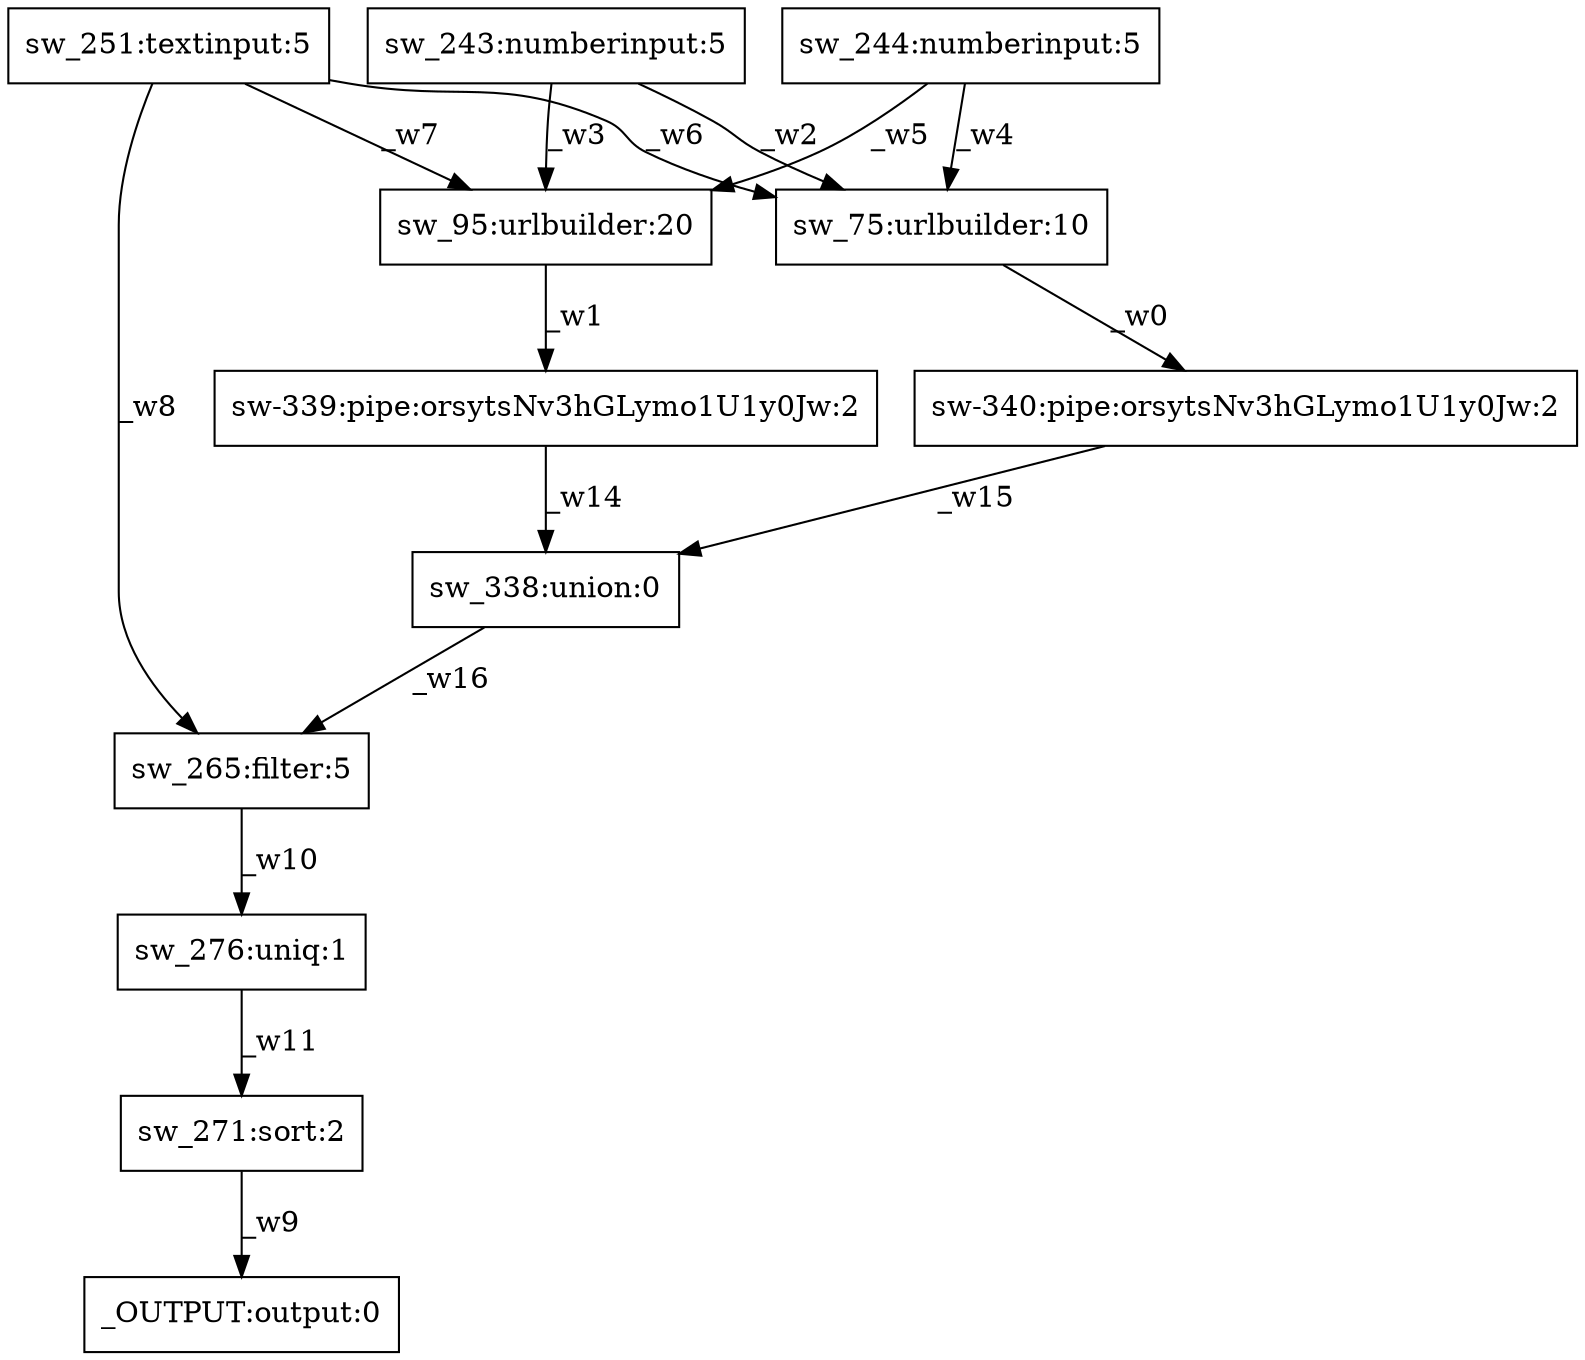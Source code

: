 digraph test1 { node [shape=box] "_OUTPUT" [label="_OUTPUT:output:0"];"sw_276" [label="sw_276:uniq:1"];"sw_338" [label="sw_338:union:0"];"sw_244" [label="sw_244:numberinput:5"];"sw_95" [label="sw_95:urlbuilder:20"];"sw_251" [label="sw_251:textinput:5"];"sw_265" [label="sw_265:filter:5"];"sw-339" [label="sw-339:pipe:orsytsNv3hGLymo1U1y0Jw:2"];"sw_75" [label="sw_75:urlbuilder:10"];"sw-340" [label="sw-340:pipe:orsytsNv3hGLymo1U1y0Jw:2"];"sw_243" [label="sw_243:numberinput:5"];"sw_271" [label="sw_271:sort:2"];"sw_75" -> "sw-340" [label="_w0"];"sw_95" -> "sw-339" [label="_w1"];"sw_243" -> "sw_75" [label="_w2"];"sw_243" -> "sw_95" [label="_w3"];"sw_244" -> "sw_75" [label="_w4"];"sw_244" -> "sw_95" [label="_w5"];"sw_251" -> "sw_75" [label="_w6"];"sw_251" -> "sw_95" [label="_w7"];"sw_251" -> "sw_265" [label="_w8"];"sw_271" -> "_OUTPUT" [label="_w9"];"sw_265" -> "sw_276" [label="_w10"];"sw_276" -> "sw_271" [label="_w11"];"sw-339" -> "sw_338" [label="_w14"];"sw-340" -> "sw_338" [label="_w15"];"sw_338" -> "sw_265" [label="_w16"];}